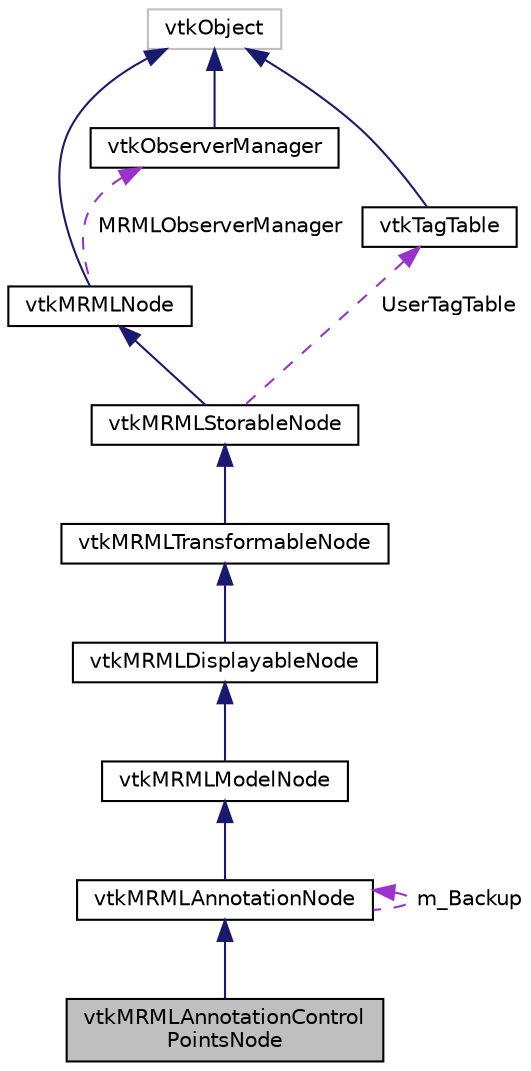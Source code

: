 digraph "vtkMRMLAnnotationControlPointsNode"
{
  bgcolor="transparent";
  edge [fontname="Helvetica",fontsize="10",labelfontname="Helvetica",labelfontsize="10"];
  node [fontname="Helvetica",fontsize="10",shape=record];
  Node17 [label="vtkMRMLAnnotationControl\lPointsNode",height=0.2,width=0.4,color="black", fillcolor="grey75", style="filled", fontcolor="black"];
  Node18 -> Node17 [dir="back",color="midnightblue",fontsize="10",style="solid",fontname="Helvetica"];
  Node18 [label="vtkMRMLAnnotationNode",height=0.2,width=0.4,color="black",URL="$classvtkMRMLAnnotationNode.html"];
  Node19 -> Node18 [dir="back",color="midnightblue",fontsize="10",style="solid",fontname="Helvetica"];
  Node19 [label="vtkMRMLModelNode",height=0.2,width=0.4,color="black",URL="$classvtkMRMLModelNode.html",tooltip="MRML node to represent a 3D surface model. "];
  Node20 -> Node19 [dir="back",color="midnightblue",fontsize="10",style="solid",fontname="Helvetica"];
  Node20 [label="vtkMRMLDisplayableNode",height=0.2,width=0.4,color="black",URL="$classvtkMRMLDisplayableNode.html"];
  Node21 -> Node20 [dir="back",color="midnightblue",fontsize="10",style="solid",fontname="Helvetica"];
  Node21 [label="vtkMRMLTransformableNode",height=0.2,width=0.4,color="black",URL="$classvtkMRMLTransformableNode.html",tooltip="MRML node for representing a node with a transform. "];
  Node22 -> Node21 [dir="back",color="midnightblue",fontsize="10",style="solid",fontname="Helvetica"];
  Node22 [label="vtkMRMLStorableNode",height=0.2,width=0.4,color="black",URL="$classvtkMRMLStorableNode.html",tooltip="MRML node to represent a 3D surface model. "];
  Node23 -> Node22 [dir="back",color="midnightblue",fontsize="10",style="solid",fontname="Helvetica"];
  Node23 [label="vtkMRMLNode",height=0.2,width=0.4,color="black",URL="$classvtkMRMLNode.html",tooltip="Abstract Superclass for all specific types of MRML nodes. "];
  Node24 -> Node23 [dir="back",color="midnightblue",fontsize="10",style="solid",fontname="Helvetica"];
  Node24 [label="vtkObject",height=0.2,width=0.4,color="grey75"];
  Node25 -> Node23 [dir="back",color="darkorchid3",fontsize="10",style="dashed",label=" MRMLObserverManager" ,fontname="Helvetica"];
  Node25 [label="vtkObserverManager",height=0.2,width=0.4,color="black",URL="$classvtkObserverManager.html",tooltip="Manages adding and deleting of obserevers with events. "];
  Node24 -> Node25 [dir="back",color="midnightblue",fontsize="10",style="solid",fontname="Helvetica"];
  Node26 -> Node22 [dir="back",color="darkorchid3",fontsize="10",style="dashed",label=" UserTagTable" ,fontname="Helvetica"];
  Node26 [label="vtkTagTable",height=0.2,width=0.4,color="black",URL="$classvtkTagTable.html"];
  Node24 -> Node26 [dir="back",color="midnightblue",fontsize="10",style="solid",fontname="Helvetica"];
  Node18 -> Node18 [dir="back",color="darkorchid3",fontsize="10",style="dashed",label=" m_Backup" ,fontname="Helvetica"];
}

